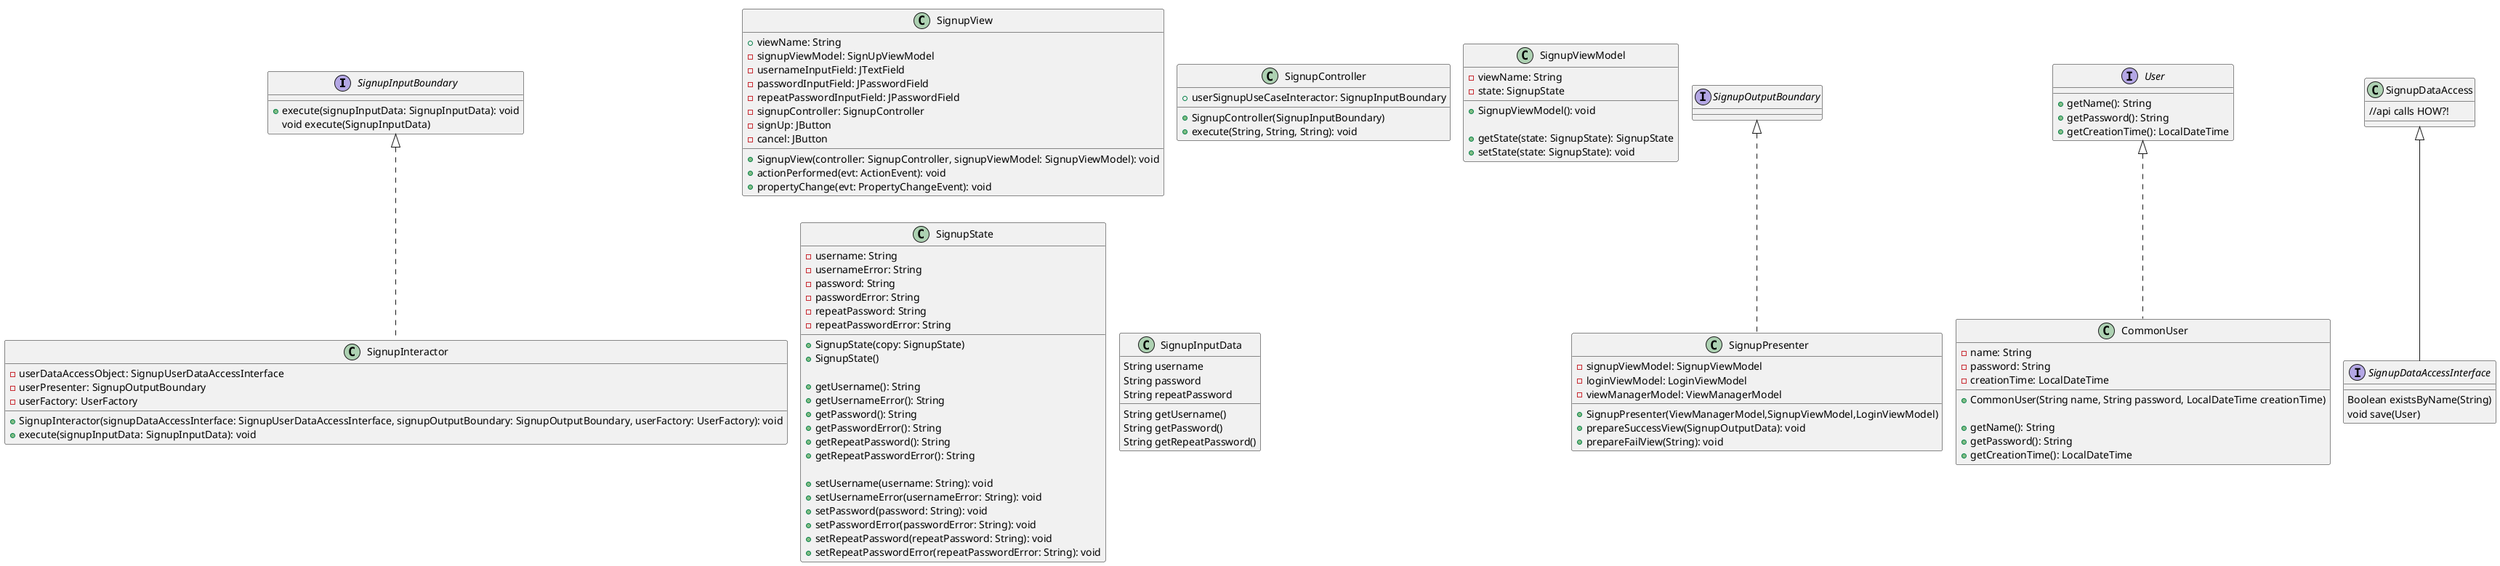 @startuml
!pragma layout smetana

interface SignupInputBoundary {
    +execute(signupInputData: SignupInputData): void
}
class SignupInteractor implements SignupInputBoundary {
    -userDataAccessObject: SignupUserDataAccessInterface
    -userPresenter: SignupOutputBoundary
    -userFactory: UserFactory
    +SignupInteractor(signupDataAccessInterface: SignupUserDataAccessInterface, signupOutputBoundary: SignupOutputBoundary, userFactory: UserFactory): void
    +execute(signupInputData: SignupInputData): void
}
class SignupView {
    +viewName: String
    -signupViewModel: SignUpViewModel
    -usernameInputField: JTextField
    -passwordInputField: JPasswordField
    -repeatPasswordInputField: JPasswordField
    -signupController: SignupController
    -signUp: JButton
    -cancel: JButton

    +SignupView(controller: SignupController, signupViewModel: SignupViewModel): void
    +actionPerformed(evt: ActionEvent): void
    +propertyChange(evt: PropertyChangeEvent): void
}

class SignupController {
    +userSignupUseCaseInteractor: SignupInputBoundary

    +SignupController(SignupInputBoundary)
    +execute(String, String, String): void
}

class SignupPresenter implements SignupOutputBoundary {
    -signupViewModel: SignupViewModel
    -loginViewModel: LoginViewModel
    -viewManagerModel: ViewManagerModel

    +SignupPresenter(ViewManagerModel,SignupViewModel,LoginViewModel)
    +prepareSuccessView(SignupOutputData): void
    +prepareFailView(String): void
}

class SignupViewModel {
    -viewName: String
    -state: SignupState
'    -support: PropertyChangeSupport

    +SignupViewModel(): void

    +getState(state: SignupState): SignupState
    +setState(state: SignupState): void
'    +firePropertyChanged(): void
'    +addPropertyListener(listener: PropertyChangeListener): void
}

class SignupState {
    -username: String
    -usernameError: String
    -password: String
    -passwordError: String
    -repeatPassword: String
    -repeatPasswordError: String

    +SignupState(copy: SignupState)
    +SignupState()

    +getUsername(): String
    +getUsernameError(): String
    +getPassword(): String
    +getPasswordError(): String
    +getRepeatPassword(): String
    +getRepeatPasswordError(): String

    +setUsername(username: String): void
    +setUsernameError(usernameError: String): void
    +setPassword(password: String): void
    +setPasswordError(passwordError: String): void
    +setRepeatPassword(repeatPassword: String): void
    +setRepeatPasswordError(repeatPasswordError: String): void
}

interface User {
+ getName(): String
+ getPassword(): String
+ getCreationTime(): LocalDateTime
}

class CommonUser implements User {
- name: String
- password: String
- creationTime: LocalDateTime

+CommonUser(String name, String password, LocalDateTime creationTime)

+getName(): String
+getPassword(): String
+getCreationTime(): LocalDateTime
}

interface SignupInputBoundary{
    void execute(SignupInputData)
}

interface SignupDataAccessInterface{
    Boolean existsByName(String)
    void save(User)
}
class SignupInputData{
    String username
    String password
    String repeatPassword

    String getUsername()
    String getPassword()
    String getRepeatPassword()
}

class SignupDataAccess{
    //api calls HOW?!
}

SignupDataAccess <|-- SignupDataAccessInterface

@enduml
